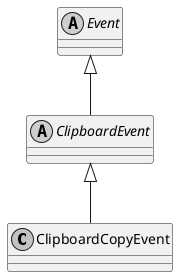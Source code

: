 @startuml
skinparam monochrome true
skinparam ClassAttributeIconSize 0
class ClipboardCopyEvent {
}
abstract class ClipboardEvent
abstract class Event
ClipboardEvent <|-- ClipboardCopyEvent
Event <|-- ClipboardEvent
@enduml
